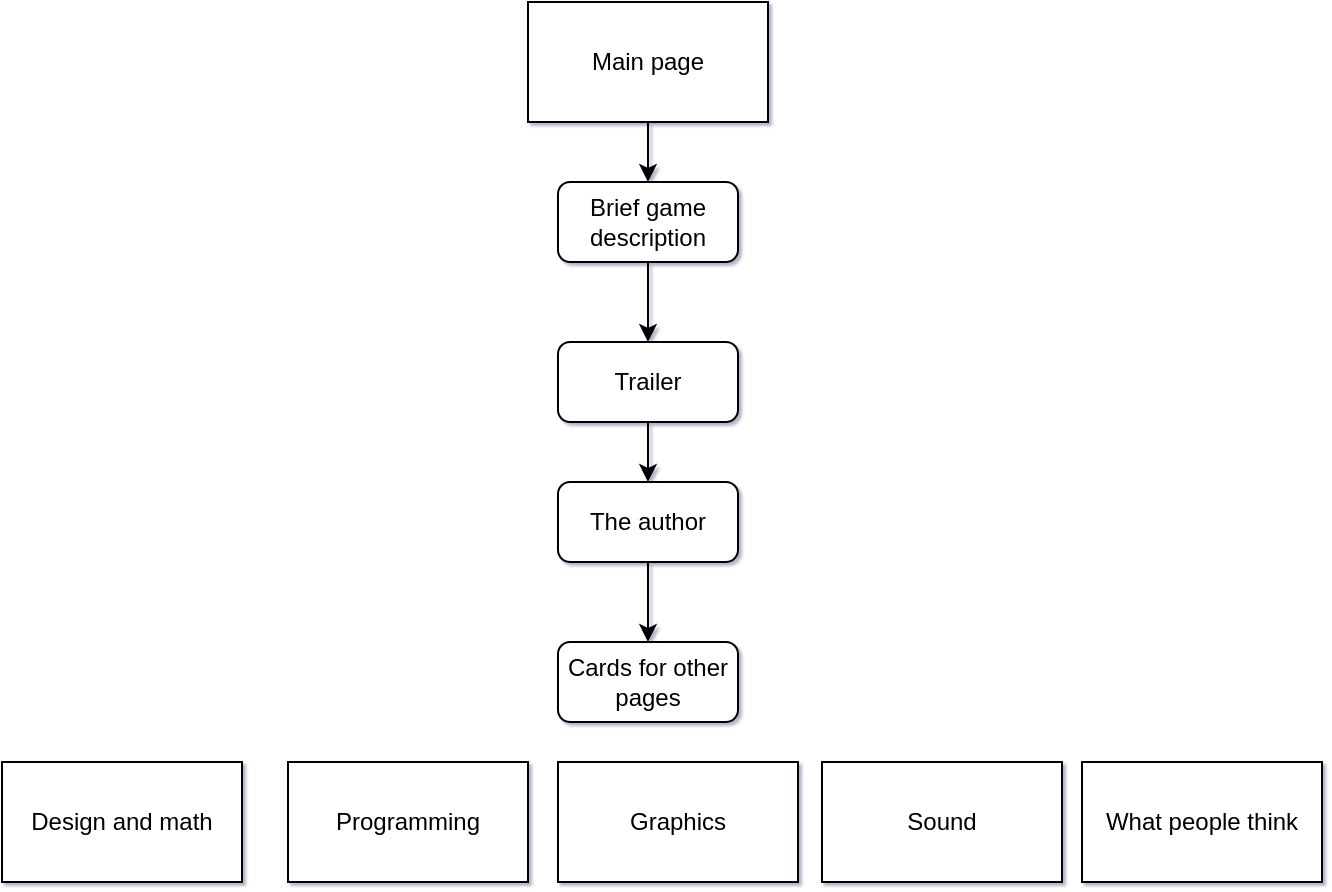 <mxfile version="13.1.8" type="github">
  <diagram id="94KaeeBLNRtayk1IoTet" name="Page-1">
    <mxGraphModel dx="780" dy="467" grid="1" gridSize="10" guides="1" tooltips="1" connect="1" arrows="1" fold="1" page="1" pageScale="1" pageWidth="827" pageHeight="1169" background="none" math="0" shadow="1">
      <root>
        <mxCell id="0" />
        <mxCell id="1" parent="0" />
        <mxCell id="j4wq0WdsXtEGTsACQpZL-4" style="edgeStyle=orthogonalEdgeStyle;rounded=0;orthogonalLoop=1;jettySize=auto;html=1;exitX=0.5;exitY=1;exitDx=0;exitDy=0;entryX=0.5;entryY=0;entryDx=0;entryDy=0;" parent="1" source="j4wq0WdsXtEGTsACQpZL-1" target="j4wq0WdsXtEGTsACQpZL-2" edge="1">
          <mxGeometry relative="1" as="geometry" />
        </mxCell>
        <mxCell id="j4wq0WdsXtEGTsACQpZL-1" value="Main page" style="rounded=0;whiteSpace=wrap;html=1;" parent="1" vertex="1">
          <mxGeometry x="353" y="70" width="120" height="60" as="geometry" />
        </mxCell>
        <mxCell id="A7HbBt3oseMl4bGx0iYn-13" style="edgeStyle=orthogonalEdgeStyle;rounded=0;orthogonalLoop=1;jettySize=auto;html=1;exitX=0.5;exitY=1;exitDx=0;exitDy=0;entryX=0.5;entryY=0;entryDx=0;entryDy=0;" edge="1" parent="1" source="j4wq0WdsXtEGTsACQpZL-2" target="A7HbBt3oseMl4bGx0iYn-12">
          <mxGeometry relative="1" as="geometry" />
        </mxCell>
        <mxCell id="j4wq0WdsXtEGTsACQpZL-2" value="Brief game description" style="rounded=1;whiteSpace=wrap;html=1;" parent="1" vertex="1">
          <mxGeometry x="368" y="160" width="90" height="40" as="geometry" />
        </mxCell>
        <mxCell id="A7HbBt3oseMl4bGx0iYn-4" value="" style="edgeStyle=orthogonalEdgeStyle;rounded=0;orthogonalLoop=1;jettySize=auto;html=1;" edge="1" parent="1" source="A7HbBt3oseMl4bGx0iYn-1" target="A7HbBt3oseMl4bGx0iYn-3">
          <mxGeometry relative="1" as="geometry" />
        </mxCell>
        <mxCell id="A7HbBt3oseMl4bGx0iYn-1" value="The author" style="rounded=1;whiteSpace=wrap;html=1;" vertex="1" parent="1">
          <mxGeometry x="368" y="310" width="90" height="40" as="geometry" />
        </mxCell>
        <mxCell id="A7HbBt3oseMl4bGx0iYn-3" value="Cards for other pages" style="rounded=1;whiteSpace=wrap;html=1;" vertex="1" parent="1">
          <mxGeometry x="368" y="390" width="90" height="40" as="geometry" />
        </mxCell>
        <mxCell id="A7HbBt3oseMl4bGx0iYn-5" value="Design and math" style="rounded=0;whiteSpace=wrap;html=1;" vertex="1" parent="1">
          <mxGeometry x="90" y="450" width="120" height="60" as="geometry" />
        </mxCell>
        <mxCell id="A7HbBt3oseMl4bGx0iYn-6" value="Programming" style="rounded=0;whiteSpace=wrap;html=1;" vertex="1" parent="1">
          <mxGeometry x="233" y="450" width="120" height="60" as="geometry" />
        </mxCell>
        <mxCell id="A7HbBt3oseMl4bGx0iYn-7" value="Graphics" style="rounded=0;whiteSpace=wrap;html=1;" vertex="1" parent="1">
          <mxGeometry x="368" y="450" width="120" height="60" as="geometry" />
        </mxCell>
        <mxCell id="A7HbBt3oseMl4bGx0iYn-8" value="Sound" style="rounded=0;whiteSpace=wrap;html=1;" vertex="1" parent="1">
          <mxGeometry x="500" y="450" width="120" height="60" as="geometry" />
        </mxCell>
        <mxCell id="A7HbBt3oseMl4bGx0iYn-9" value="What people think" style="rounded=0;whiteSpace=wrap;html=1;" vertex="1" parent="1">
          <mxGeometry x="630" y="450" width="120" height="60" as="geometry" />
        </mxCell>
        <mxCell id="A7HbBt3oseMl4bGx0iYn-14" style="edgeStyle=orthogonalEdgeStyle;rounded=0;orthogonalLoop=1;jettySize=auto;html=1;exitX=0.5;exitY=1;exitDx=0;exitDy=0;" edge="1" parent="1" source="A7HbBt3oseMl4bGx0iYn-12" target="A7HbBt3oseMl4bGx0iYn-1">
          <mxGeometry relative="1" as="geometry" />
        </mxCell>
        <mxCell id="A7HbBt3oseMl4bGx0iYn-12" value="Trailer" style="rounded=1;whiteSpace=wrap;html=1;" vertex="1" parent="1">
          <mxGeometry x="368" y="240" width="90" height="40" as="geometry" />
        </mxCell>
      </root>
    </mxGraphModel>
  </diagram>
</mxfile>

